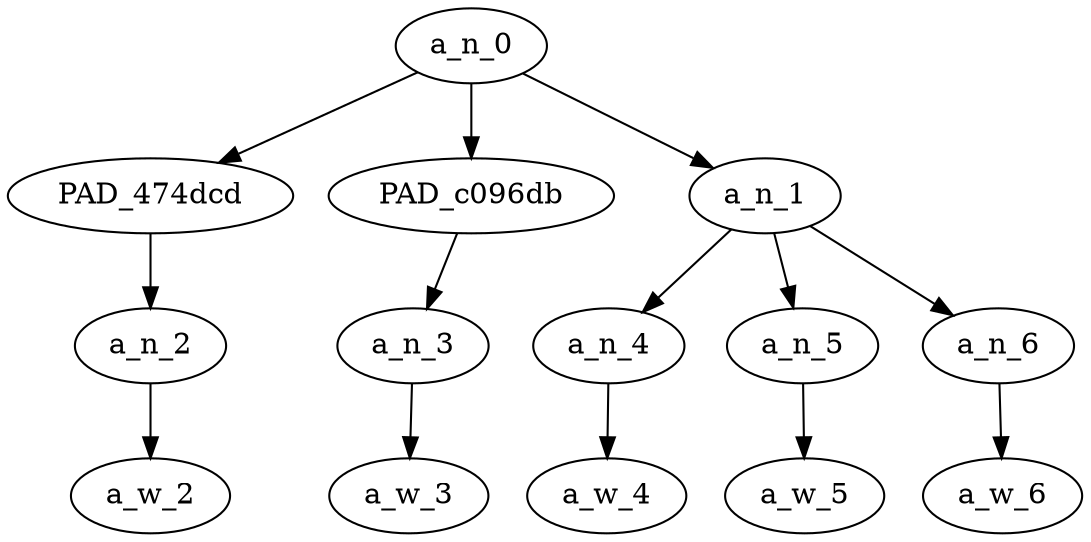 strict digraph "" {
	a_n_0	[div_dir=1,
		index=0,
		level=3,
		pos="2.6666666666666665,3!",
		text_span="[0, 1, 2, 3, 4]",
		value=1.00000004];
	PAD_474dcd	[div_dir=-1,
		index=1,
		level=2,
		pos="3.0,2!",
		text_span="[3]",
		value=0.14601693];
	a_n_0 -> PAD_474dcd;
	PAD_c096db	[div_dir=1,
		index=2,
		level=2,
		pos="4.0,2!",
		text_span="[4]",
		value=0.11257216];
	a_n_0 -> PAD_c096db;
	a_n_1	[div_dir=1,
		index=0,
		level=2,
		pos="1.0,2!",
		text_span="[0, 1, 2]",
		value=0.74137924];
	a_n_0 -> a_n_1;
	a_n_2	[div_dir=-1,
		index=3,
		level=1,
		pos="3.0,1!",
		text_span="[3]",
		value=0.14601693];
	PAD_474dcd -> a_n_2;
	a_w_2	[div_dir=0,
		index=3,
		level=0,
		pos="3,0!",
		text_span="[3]",
		value="<number>"];
	a_n_2 -> a_w_2;
	a_n_3	[div_dir=1,
		index=4,
		level=1,
		pos="4.0,1!",
		text_span="[4]",
		value=0.11257216];
	PAD_c096db -> a_n_3;
	a_w_3	[div_dir=0,
		index=4,
		level=0,
		pos="4,0!",
		text_span="[4]",
		value=life];
	a_n_3 -> a_w_3;
	a_n_4	[div_dir=-1,
		index=0,
		level=1,
		pos="0.0,1!",
		text_span="[0]",
		value=0.28881164];
	a_n_1 -> a_n_4;
	a_n_5	[div_dir=1,
		index=1,
		level=1,
		pos="1.0,1!",
		text_span="[1]",
		value=0.20107536];
	a_n_1 -> a_n_5;
	a_n_6	[div_dir=-1,
		index=2,
		level=1,
		pos="2.0,1!",
		text_span="[2]",
		value=0.25148600];
	a_n_1 -> a_n_6;
	a_w_4	[div_dir=0,
		index=0,
		level=0,
		pos="0,0!",
		text_span="[0]",
		value=keft];
	a_n_4 -> a_w_4;
	a_w_5	[div_dir=0,
		index=1,
		level=0,
		pos="1,0!",
		text_span="[1]",
		value=wing];
	a_n_5 -> a_w_5;
	a_w_6	[div_dir=0,
		index=2,
		level=0,
		pos="2,0!",
		text_span="[2]",
		value=nazi];
	a_n_6 -> a_w_6;
}
